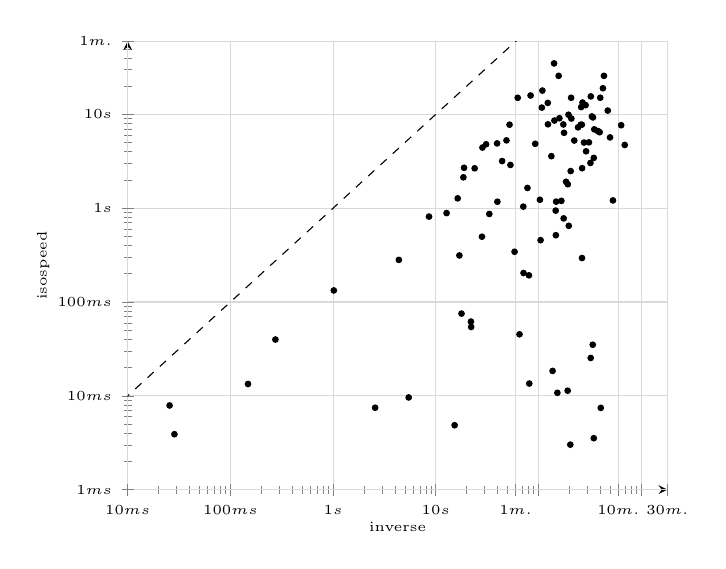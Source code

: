 \begin{tikzpicture}
\begin{axis}[
	font = \tiny,
	axis lines = left,
	axis lines = left,
	grid = major,
	grid style = {draw=gray!30},
	xmode = log,
	ymode = log,
	ymin = 1,
	ymax = 60000,
	xmin = 10,
	xmax = 1800000,
	xlabel = {inverse},
	ylabel = {isospeed},
	label shift = {-6pt},
	% log ticks with fixed point,
	xtick = {0.1, 1, 10, 100, 1000, 10000, 100000, 1000000, 10000000},
	ytick = {0.1, 1, 10, 100, 1000, 10000, 100000, 1000000, 10000000},
	xticklabels = \empty,
	yticklabels = \empty,
	extra x ticks = {0.1, 1, 10, 100, 1000, 10000, 60000, 600000, 1800000, 3600000},
	extra x tick labels = {$100 {\mu}s$, $1 ms$, $10 ms$, $100 ms$, $1 s$, $10 s$, $1 m.$, $10 m.$, $30 m.$, $1 h$},
	extra y ticks = {0.1, 1, 10, 100, 1000, 10000, 60000, 600000, 1800000, 3600000},
	extra y tick labels = {$100 {\mu}s$, $1 ms$, $10 ms$, $100 ms$, $1 s$, $10 s$, $1 m.$, $10 m.$, $30 m.$, $1 h$},
]
	\addplot [only marks, mark size=1pt] coordinates {
		(349872.745, 6922.484)
		(208061.859, 15015.766)
		(473159.695, 10971.083)
		(83853.573, 15888.116)
		(78150.057, 1643.159)
		(258113.424, 7747.296)
		(322751.791, 25.330)
		(196233.537, 9916.044)
		(28191.082, 496.754)
		(39559.522, 4902.750)
		(288024.445, 12537.518)
		(17820.886, 75.256)
		(141952.418, 34911.145)
		(48843.310, 5281.580)
		(1016.914, 132.823)
		(28.508, 3.901)
		(193234.267, 1799.011)
		(8600.335, 813.452)
		(268569.763, 13359.531)
		(310218.503, 5030.125)
		(133589.880, 3583.136)
		(209153.841, 9028.616)
		(176078.937, 778.841)
		(434434.628, 25729.722)
		(147773.726, 515.151)
		(277636.813, 5003.459)
		(174768.466, 7802.840)
		(185633.611, 1912.078)
		(147151.617, 942.201)
		(25.589, 7.900)
		(323641.507, 15534.708)
		(103303.857, 1228.997)
		(339666.244, 9279.657)
		(30924.148, 4799.322)
		(23921.186, 2662.082)
		(148.464, 13.376)
		(123788.464, 7835.873)
		(143044.403, 8593.387)
		(104881.124, 456.245)
		(346064.176, 3436.027)
		(379661.138, 6636.017)
		(497898.074, 5680.365)
		(265581.609, 294.312)
		(424464.598, 18975.067)
		(692430.344, 4716.129)
		(18867.075, 2694.967)
		(157312.289, 25741.384)
		(12746.732, 886.854)
		(223257.467, 5261.805)
		(93046.344, 4853.195)
		(274.450, 39.814)
		(107872.646, 11805.852)
		(243078.378, 7272.592)
		(638936.617, 7663.041)
		(264578.399, 7763.134)
		(44312.947, 3177.651)
		(81456.184, 13.523)
		(53346.835, 2890.528)
		(177530.772, 6358.429)
		(16990.986, 313.522)
		(137335.039, 18.437)
		(197444.405, 648.735)
		(15263.335, 4.859)
		(394820.266, 6456.630)
		(204314.661, 3.018)
		(260614.637, 11950.006)
		(331370.308, 9504.565)
		(266188.142, 2668.478)
		(21997.985, 61.878)
		(205977.158, 2486.139)
		(338030.836, 35.058)
		(159966.196, 9092.283)
		(39828.202, 1171.459)
		(5450.834, 9.615)
		(80791.949, 192.542)
		(71188.865, 1039.192)
		(22110.214, 54.222)
		(65396.552, 45.272)
		(28478.935, 4427.993)
		(345973.220, 3.536)
		(62822.123, 15019.006)
		(152902.165, 10.771)
		(4372.339, 281.261)
		(531401.726, 1210.319)
		(400031.388, 15027.694)
		(192575.619, 11.343)
		(148731.393, 1174.534)
		(71585.853, 203.802)
		(109292.374, 17931.080)
		(58535.643, 343.394)
		(33244.789, 867.893)
		(52292.126, 7762.820)
		(404454.118, 7.441)
		(167246.435, 1196.848)
		(290782.652, 4037.676)
		(2567.237, 7.471)
		(16355.740, 1273.622)
		(320998.979, 3034.982)
		(123390.337, 13238.768)
		(18578.458, 2131.947)
	};
	\addplot+ [mark=none, black, dashed, domain=1:1800000] {x};
\end{axis}
\end{tikzpicture}
